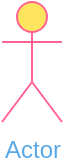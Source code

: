 <mxfile version="14.3.0" type="github"><diagram id="37vd_L0TtZsW4jGP5FDP" name="第 1 页"><mxGraphModel dx="688" dy="484" grid="1" gridSize="10" guides="1" tooltips="1" connect="1" arrows="1" fold="1" page="1" pageScale="1" pageWidth="827" pageHeight="1169" math="0" shadow="0"><root><mxCell id="0"/><mxCell id="1" parent="0"/><mxCell id="V5Qjpy3LqO807_kCfzPq-1" value="Actor" style="shape=umlActor;verticalLabelPosition=bottom;verticalAlign=top;html=1;outlineConnect=0;fillColor=#FFE45E;strokeColor=#FF6392;fontColor=#5AA9E6;" vertex="1" parent="1"><mxGeometry x="70" y="100" width="30" height="60" as="geometry"/></mxCell></root></mxGraphModel></diagram></mxfile>